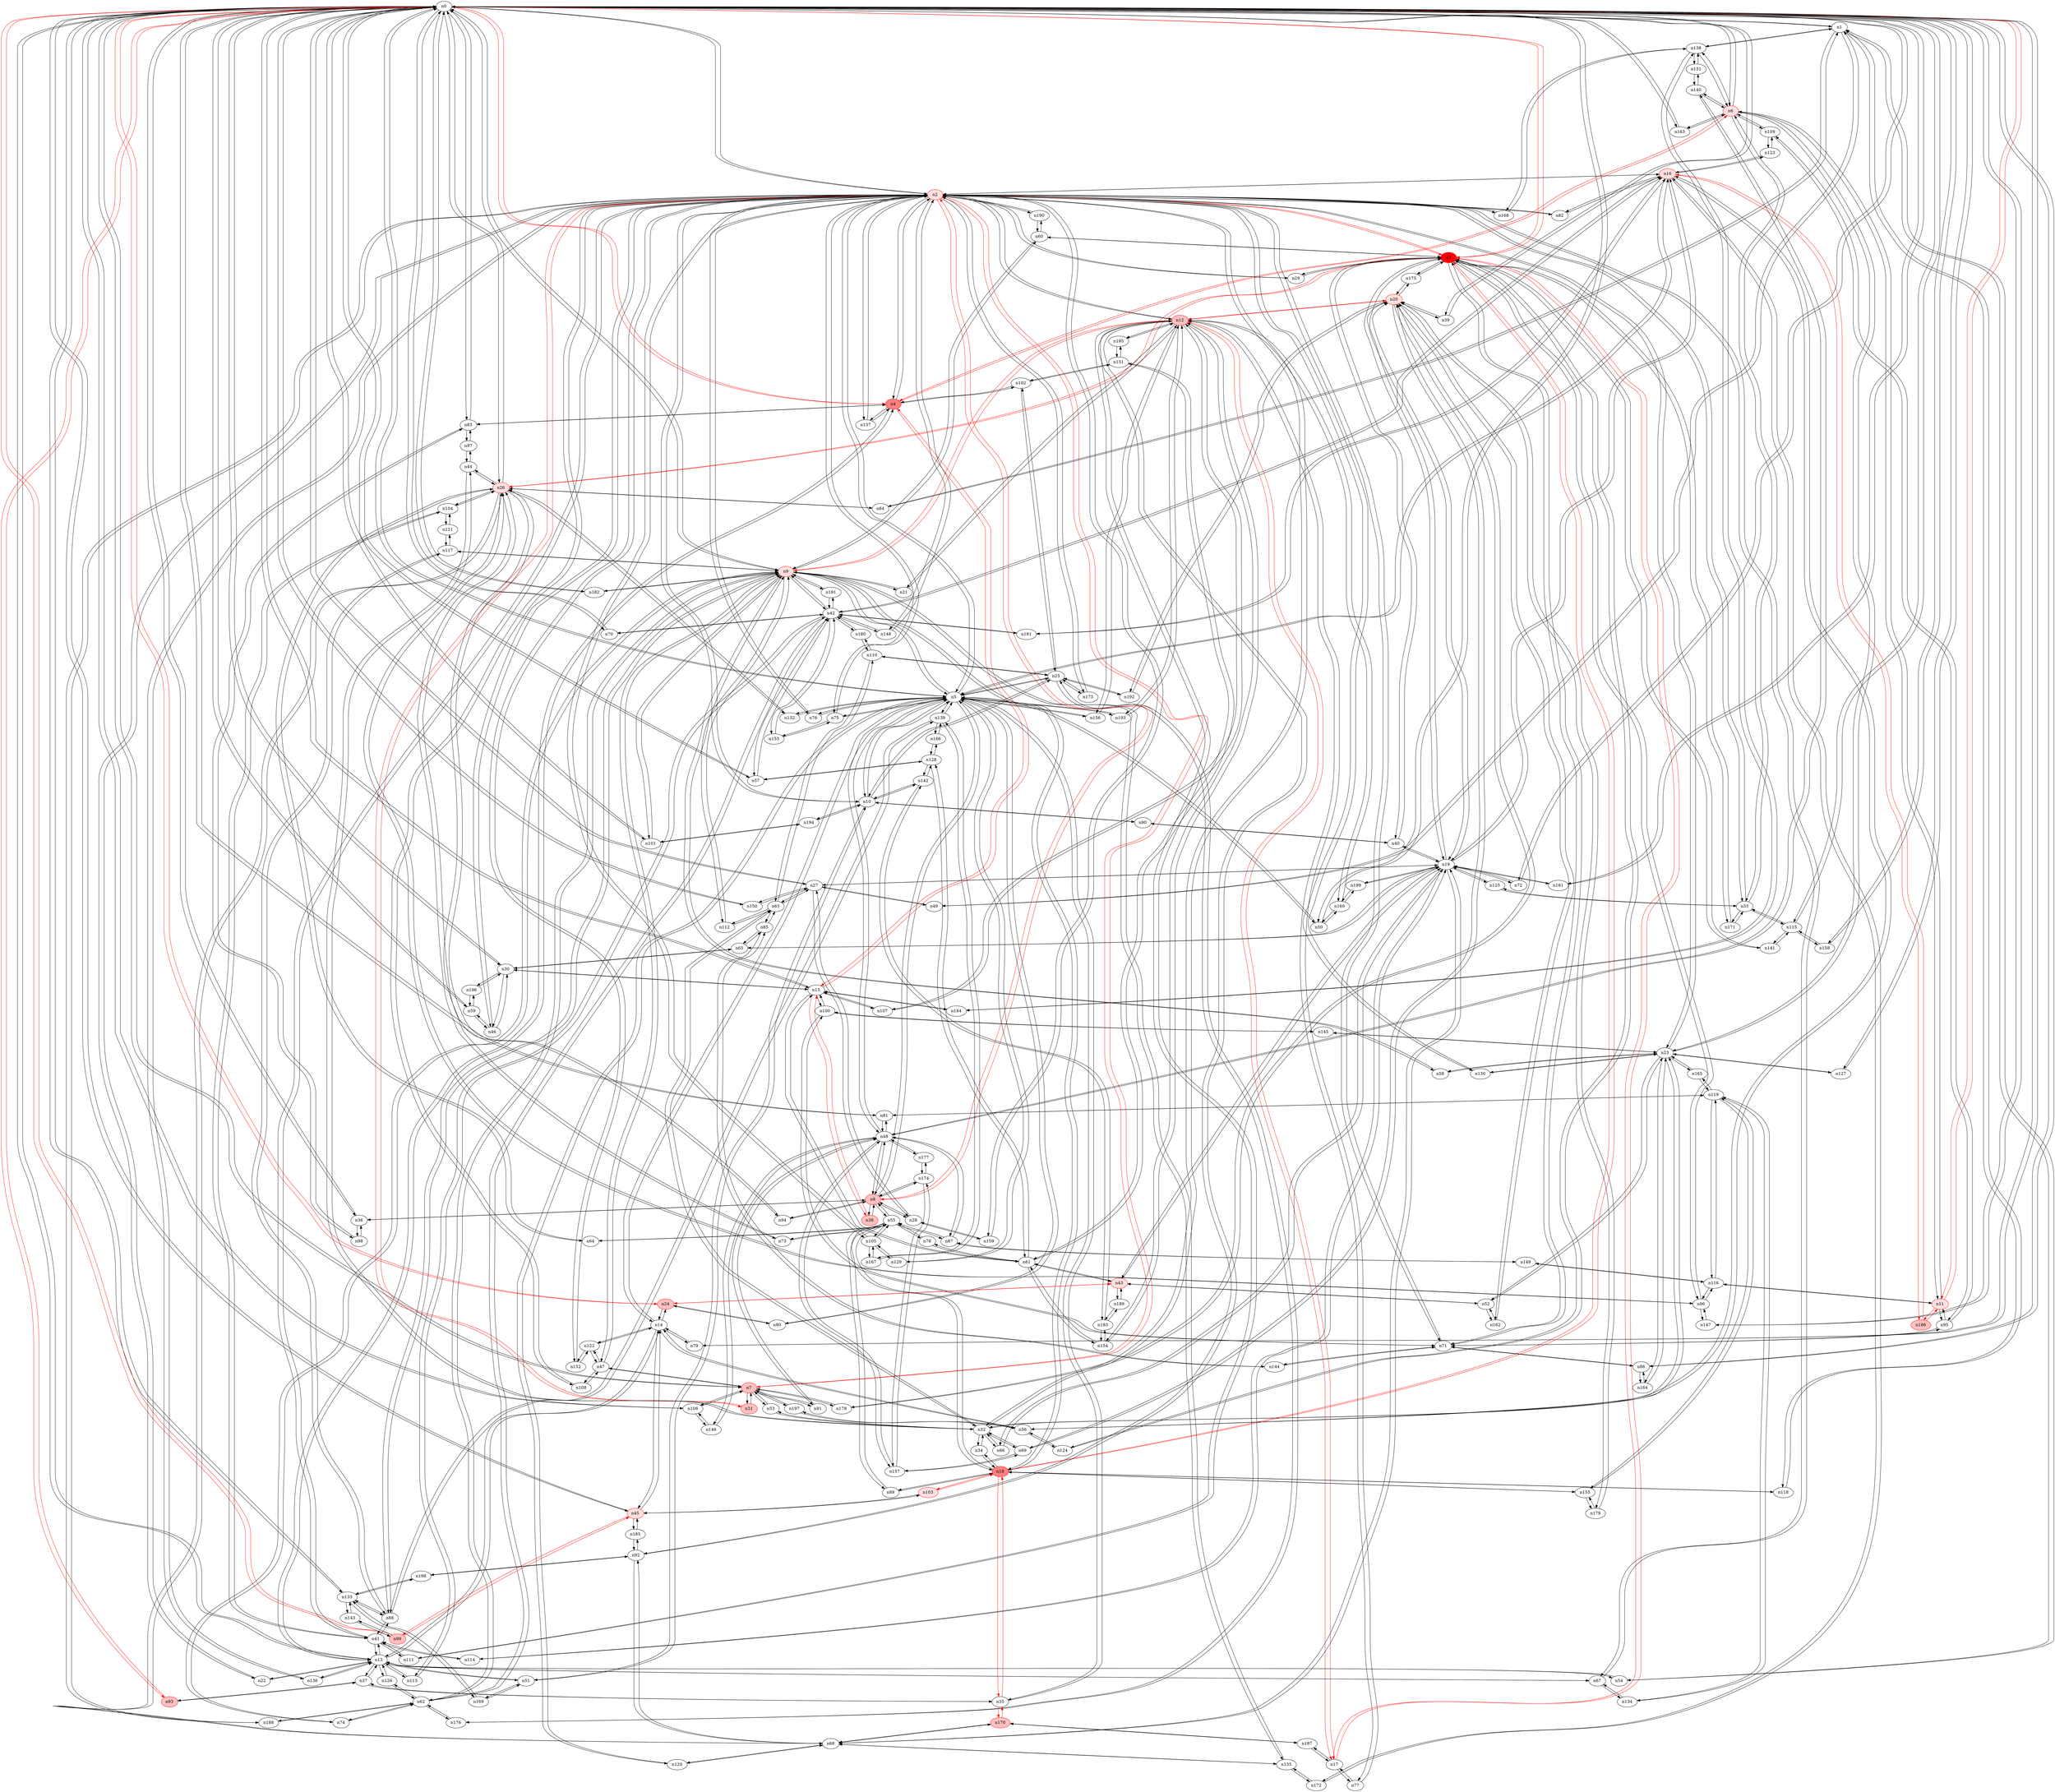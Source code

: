strict digraph {
n0 [type=switch];
n1 [type=switch];
n2 [type=host, color="#FF0000", style=filled, fillcolor="#FFE0E0"];
n3 [type=host, color="#FF0000", style=filled, fillcolor="#FF0000"];
n4 [type=host, color="#FF0000", style=filled, fillcolor="#FF8080"];
n5 [type=switch];
n6 [type=host, color="#FF0000", style=filled, fillcolor="#FFE0E0"];
n7 [type=host, color="#FF0000", style=filled, fillcolor="#FFC0C0"];
n9 [type=host, color="#FF0000", style=filled, fillcolor="#FFE0E0"];
n11 [type=host, color="#FF0000", style=filled, fillcolor="#FFE0E0"];
n13 [type=switch];
n15 [type=switch];
n24 [type=host, color="#FF0000", style=filled, fillcolor="#FFC0C0"];
n26 [type=host, color="#FF0000", style=filled, fillcolor="#FFE0E0"];
n27 [type=switch];
n30 [type=switch];
n36 [type=switch];
n39 [type=switch];
n45 [type=host, color="#FF0000", style=filled, fillcolor="#FFE0E0"];
n50 [type=switch];
n57 [type=switch];
n59 [type=switch];
n70 [type=switch];
n72 [type=switch];
n79 [type=switch];
n81 [type=switch];
n83 [type=switch];
n86 [type=switch];
n93 [type=host, color="#FF0000", style=filled, fillcolor="#FFC0C0"];
n99 [type=switch, color="#FF0000", style=filled, fillcolor="#FFC0C0"];
n101 [type=switch];
n106 [type=switch];
n115 [type=switch];
n127 [type=switch];
n133 [type=switch];
n147 [type=switch];
n150 [type=switch];
n158 [type=switch];
n161 [type=switch];
n163 [type=switch];
n182 [type=switch];
n49 [type=switch];
n54 [type=switch];
n84 [type=switch];
n118 [type=switch];
n138 [type=switch];
n8 [type=host, color="#FF0000", style=filled, fillcolor="#FFC0C0"];
n10 [type=switch];
n12 [type=switch, color="#FF0000", style=filled, fillcolor="#FFC0C0"];
n16 [type=host, color="#FF0000", style=filled, fillcolor="#FFE0E0"];
n22 [type=switch];
n23 [type=switch];
n29 [type=switch];
n31 [type=host, color="#FF0000", style=filled, fillcolor="#FFC0C0"];
n32 [type=switch];
n33 [type=switch];
n41 [type=switch];
n46 [type=switch];
n67 [type=switch];
n71 [type=switch];
n75 [type=switch];
n76 [type=switch];
n82 [type=switch];
n105 [type=switch];
n108 [type=switch];
n130 [type=switch];
n136 [type=switch];
n137 [type=switch];
n148 [type=switch];
n152 [type=switch];
n159 [type=switch];
n168 [type=switch];
n173 [type=switch];
n188 [type=switch];
n190 [type=switch];
n17 [type=switch];
n18 [type=host, color="#FF0000", style=filled, fillcolor="#FF8080"];
n19 [type=switch];
n40 [type=switch];
n60 [type=switch];
n96 [type=switch];
n124 [type=switch];
n141 [type=switch];
n171 [type=switch];
n175 [type=switch];
n102 [type=switch];
n14 [type=switch];
n25 [type=switch];
n35 [type=switch];
n48 [type=switch];
n80 [type=switch];
n120 [type=switch];
n129 [type=switch];
n132 [type=switch];
n139 [type=switch];
n156 [type=switch];
n193 [type=switch];
n109 [type=switch];
n140 [type=switch];
n47 [type=switch];
n53 [type=switch];
n91 [type=switch];
n178 [type=switch];
n197 [type=switch];
n28 [type=switch];
n38 [type=host, color="#FF0000", style=filled, fillcolor="#FFC0C0"];
n55 [type=switch];
n94 [type=switch];
n174 [type=switch];
n21 [type=switch];
n42 [type=switch];
n58 [type=switch];
n62 [type=switch];
n74 [type=switch];
n88 [type=switch];
n112 [type=switch];
n117 [type=switch];
n135 [type=switch];
n191 [type=switch];
n51 [type=switch];
n90 [type=switch];
n142 [type=switch];
n194 [type=switch];
n95 [type=switch];
n116 [type=switch];
n186 [type=switch, color="#FF0000", style=filled, fillcolor="#FFC0C0"];
n20 [type=host, color="#FF0000", style=filled, fillcolor="#FFE0E0"];
n77 [type=switch];
n92 [type=switch];
n107 [type=switch];
n111 [type=switch];
n154 [type=switch];
n160 [type=switch];
n195 [type=switch];
n37 [type=switch];
n113 [type=switch];
n126 [type=switch];
n56 [type=switch];
n122 [type=switch];
n61 [type=switch];
n100 [type=switch];
n184 [type=switch];
n123 [type=switch];
n172 [type=switch];
n181 [type=switch];
n187 [type=switch];
n34 [type=switch];
n89 [type=switch];
n103 [type=host, color="#FF0000", style=filled, fillcolor="#FFE0E0"];
n155 [type=switch];
n43 [type=host, color="#FF0000", style=filled, fillcolor="#FFE0E0"];
n65 [type=switch];
n66 [type=switch];
n68 [type=switch];
n114 [type=switch];
n125 [type=switch];
n199 [type=switch];
n69 [type=switch];
n162 [type=switch];
n179 [type=switch];
n192 [type=switch];
n52 [type=switch];
n145 [type=switch];
n164 [type=switch];
n165 [type=switch];
n110 [type=switch];
n176 [type=switch];
n44 [type=switch];
n64 [type=switch];
n73 [type=switch];
n104 [type=switch];
n63 [type=switch];
n196 [type=switch];
n170 [type=host, color="#FF0000", style=filled, fillcolor="#FFC0C0"];
n98 [type=switch];
n153 [type=switch];
n180 [type=switch];
n189 [type=switch];
n97 [type=switch];
n185 [type=switch];
n87 [type=switch];
n146 [type=switch];
n157 [type=switch];
n177 [type=switch];
n169 [type=switch];
n78 [type=switch];
n128 [type=switch];
n131 [type=switch];
n85 [type=switch];
n134 [type=switch];
n144 [type=switch];
n119 [type=switch];
n149 [type=switch];
n198 [type=switch];
n143 [type=switch];
n121 [type=switch];
n167 [type=switch];
n166 [type=switch];
n151 [type=switch];
n183 [type=switch];
n0 -> n1 [src_port=0, dst_port=0];
n0 -> n2 [src_port=0, dst_port=0];
n0 -> n3 [src_port=0, dst_port=0, color="#FF0000"];
n0 -> n4 [src_port=0, dst_port=0, color="#FF0000"];
n0 -> n5 [src_port=0, dst_port=0];
n0 -> n6 [src_port=0, dst_port=0];
n0 -> n7 [src_port=0, dst_port=0];
n0 -> n9 [src_port=0, dst_port=0];
n0 -> n11 [src_port=0, dst_port=0, color="#FF0000"];
n0 -> n13 [src_port=0, dst_port=0];
n0 -> n15 [src_port=0, dst_port=0];
n0 -> n24 [src_port=0, dst_port=0, color="#FF0000"];
n0 -> n26 [src_port=0, dst_port=0];
n0 -> n27 [src_port=0, dst_port=0];
n0 -> n30 [src_port=0, dst_port=0];
n0 -> n36 [src_port=0, dst_port=0];
n0 -> n39 [src_port=0, dst_port=0];
n0 -> n45 [src_port=0, dst_port=0];
n0 -> n50 [src_port=0, dst_port=0];
n0 -> n57 [src_port=0, dst_port=0];
n0 -> n59 [src_port=0, dst_port=0];
n0 -> n70 [src_port=0, dst_port=0];
n0 -> n72 [src_port=0, dst_port=0];
n0 -> n79 [src_port=0, dst_port=0];
n0 -> n81 [src_port=0, dst_port=0];
n0 -> n83 [src_port=0, dst_port=0];
n0 -> n86 [src_port=0, dst_port=0];
n0 -> n93 [src_port=0, dst_port=0, color="#FF0000"];
n0 -> n99 [src_port=0, dst_port=0, color="#FF0000"];
n0 -> n101 [src_port=0, dst_port=0];
n0 -> n106 [src_port=0, dst_port=0];
n0 -> n115 [src_port=0, dst_port=0];
n0 -> n127 [src_port=0, dst_port=0];
n0 -> n133 [src_port=0, dst_port=0];
n0 -> n147 [src_port=0, dst_port=0];
n0 -> n150 [src_port=0, dst_port=0];
n0 -> n158 [src_port=0, dst_port=0];
n0 -> n161 [src_port=0, dst_port=0];
n0 -> n163 [src_port=0, dst_port=0];
n0 -> n182 [src_port=0, dst_port=0];
n1 -> n0 [src_port=0, dst_port=0];
n1 -> n49 [src_port=0, dst_port=0];
n1 -> n54 [src_port=0, dst_port=0];
n1 -> n84 [src_port=0, dst_port=0];
n1 -> n118 [src_port=0, dst_port=0];
n1 -> n138 [src_port=0, dst_port=0];
n2 -> n0 [src_port=0, dst_port=0];
n2 -> n3 [src_port=0, dst_port=0, color="#FF0000"];
n2 -> n4 [src_port=0, dst_port=0];
n2 -> n5 [src_port=0, dst_port=0];
n2 -> n7 [src_port=0, dst_port=0, color="#FF0000"];
n2 -> n8 [src_port=0, dst_port=0, color="#FF0000"];
n2 -> n10 [src_port=0, dst_port=0];
n2 -> n12 [src_port=0, dst_port=0];
n2 -> n16 [src_port=0, dst_port=0];
n2 -> n22 [src_port=0, dst_port=0];
n2 -> n23 [src_port=0, dst_port=0];
n2 -> n29 [src_port=0, dst_port=0];
n2 -> n31 [src_port=0, dst_port=0, color="#FF0000"];
n2 -> n32 [src_port=0, dst_port=0];
n2 -> n33 [src_port=0, dst_port=0];
n2 -> n41 [src_port=0, dst_port=0];
n2 -> n46 [src_port=0, dst_port=0];
n2 -> n67 [src_port=0, dst_port=0];
n2 -> n71 [src_port=0, dst_port=0];
n2 -> n75 [src_port=0, dst_port=0];
n2 -> n76 [src_port=0, dst_port=0];
n2 -> n82 [src_port=0, dst_port=0];
n2 -> n105 [src_port=0, dst_port=0];
n2 -> n108 [src_port=0, dst_port=0];
n2 -> n130 [src_port=0, dst_port=0];
n2 -> n136 [src_port=0, dst_port=0];
n2 -> n137 [src_port=0, dst_port=0];
n2 -> n148 [src_port=0, dst_port=0];
n2 -> n152 [src_port=0, dst_port=0];
n2 -> n159 [src_port=0, dst_port=0];
n2 -> n168 [src_port=0, dst_port=0];
n2 -> n173 [src_port=0, dst_port=0];
n2 -> n188 [src_port=0, dst_port=0];
n2 -> n190 [src_port=0, dst_port=0];
n3 -> n0 [src_port=0, dst_port=0, color="#FF0000"];
n3 -> n2 [src_port=0, dst_port=0, color="#FF0000"];
n3 -> n26 [src_port=0, dst_port=0, color="#FF0000"];
n3 -> n29 [src_port=0, dst_port=0];
n3 -> n71 [src_port=0, dst_port=0];
n3 -> n17 [src_port=0, dst_port=0, color="#FF0000"];
n3 -> n18 [src_port=0, dst_port=0, color="#FF0000"];
n3 -> n19 [src_port=0, dst_port=0];
n3 -> n40 [src_port=0, dst_port=0];
n3 -> n60 [src_port=0, dst_port=0];
n3 -> n96 [src_port=0, dst_port=0];
n3 -> n124 [src_port=0, dst_port=0];
n3 -> n141 [src_port=0, dst_port=0];
n3 -> n171 [src_port=0, dst_port=0];
n3 -> n175 [src_port=0, dst_port=0];
n4 -> n0 [src_port=0, dst_port=0, color="#FF0000"];
n4 -> n2 [src_port=0, dst_port=0];
n4 -> n6 [src_port=0, dst_port=0, color="#FF0000"];
n4 -> n13 [src_port=0, dst_port=0];
n4 -> n15 [src_port=0, dst_port=0, color="#FF0000"];
n4 -> n83 [src_port=0, dst_port=0];
n4 -> n137 [src_port=0, dst_port=0];
n4 -> n102 [src_port=0, dst_port=0];
n5 -> n0 [src_port=0, dst_port=0];
n5 -> n2 [src_port=0, dst_port=0];
n5 -> n9 [src_port=0, dst_port=0];
n5 -> n50 [src_port=0, dst_port=0];
n5 -> n8 [src_port=0, dst_port=0];
n5 -> n10 [src_port=0, dst_port=0];
n5 -> n16 [src_port=0, dst_port=0];
n5 -> n75 [src_port=0, dst_port=0];
n5 -> n76 [src_port=0, dst_port=0];
n5 -> n14 [src_port=0, dst_port=0];
n5 -> n25 [src_port=0, dst_port=0];
n5 -> n35 [src_port=0, dst_port=0];
n5 -> n48 [src_port=0, dst_port=0];
n5 -> n80 [src_port=0, dst_port=0];
n5 -> n120 [src_port=0, dst_port=0];
n5 -> n129 [src_port=0, dst_port=0];
n5 -> n132 [src_port=0, dst_port=0];
n5 -> n139 [src_port=0, dst_port=0];
n5 -> n156 [src_port=0, dst_port=0];
n5 -> n193 [src_port=0, dst_port=0];
n6 -> n0 [src_port=0, dst_port=0];
n6 -> n4 [src_port=0, dst_port=0, color="#FF0000"];
n6 -> n11 [src_port=0, dst_port=0];
n6 -> n163 [src_port=0, dst_port=0];
n6 -> n138 [src_port=0, dst_port=0];
n6 -> n23 [src_port=0, dst_port=0];
n6 -> n33 [src_port=0, dst_port=0];
n6 -> n109 [src_port=0, dst_port=0];
n6 -> n140 [src_port=0, dst_port=0];
n7 -> n0 [src_port=0, dst_port=0];
n7 -> n2 [src_port=0, dst_port=0, color="#FF0000"];
n7 -> n106 [src_port=0, dst_port=0];
n7 -> n31 [src_port=0, dst_port=0];
n7 -> n47 [src_port=0, dst_port=0];
n7 -> n53 [src_port=0, dst_port=0];
n7 -> n91 [src_port=0, dst_port=0];
n7 -> n178 [src_port=0, dst_port=0];
n7 -> n197 [src_port=0, dst_port=0];
n9 -> n0 [src_port=0, dst_port=0];
n9 -> n5 [src_port=0, dst_port=0];
n9 -> n101 [src_port=0, dst_port=0];
n9 -> n182 [src_port=0, dst_port=0];
n9 -> n12 [src_port=0, dst_port=0, color="#FF0000"];
n9 -> n18 [src_port=0, dst_port=0];
n9 -> n60 [src_port=0, dst_port=0];
n9 -> n47 [src_port=0, dst_port=0];
n9 -> n21 [src_port=0, dst_port=0];
n9 -> n42 [src_port=0, dst_port=0];
n9 -> n58 [src_port=0, dst_port=0];
n9 -> n62 [src_port=0, dst_port=0];
n9 -> n74 [src_port=0, dst_port=0];
n9 -> n88 [src_port=0, dst_port=0];
n9 -> n112 [src_port=0, dst_port=0];
n9 -> n117 [src_port=0, dst_port=0];
n9 -> n135 [src_port=0, dst_port=0];
n9 -> n191 [src_port=0, dst_port=0];
n11 -> n0 [src_port=0, dst_port=0, color="#FF0000"];
n11 -> n6 [src_port=0, dst_port=0];
n11 -> n95 [src_port=0, dst_port=0];
n11 -> n116 [src_port=0, dst_port=0];
n11 -> n186 [src_port=0, dst_port=0, color="#FF0000"];
n13 -> n0 [src_port=0, dst_port=0];
n13 -> n4 [src_port=0, dst_port=0];
n13 -> n54 [src_port=0, dst_port=0];
n13 -> n22 [src_port=0, dst_port=0];
n13 -> n41 [src_port=0, dst_port=0];
n13 -> n67 [src_port=0, dst_port=0];
n13 -> n136 [src_port=0, dst_port=0];
n13 -> n14 [src_port=0, dst_port=0];
n13 -> n51 [src_port=0, dst_port=0];
n13 -> n37 [src_port=0, dst_port=0];
n13 -> n113 [src_port=0, dst_port=0];
n13 -> n126 [src_port=0, dst_port=0];
n15 -> n0 [src_port=0, dst_port=0];
n15 -> n4 [src_port=0, dst_port=0, color="#FF0000"];
n15 -> n30 [src_port=0, dst_port=0];
n15 -> n38 [src_port=0, dst_port=0, color="#FF0000"];
n15 -> n107 [src_port=0, dst_port=0];
n15 -> n61 [src_port=0, dst_port=0];
n15 -> n100 [src_port=0, dst_port=0];
n15 -> n184 [src_port=0, dst_port=0];
n24 -> n0 [src_port=0, dst_port=0, color="#FF0000"];
n24 -> n14 [src_port=0, dst_port=0];
n24 -> n80 [src_port=0, dst_port=0];
n24 -> n43 [src_port=0, dst_port=0, color="#FF0000"];
n26 -> n0 [src_port=0, dst_port=0];
n26 -> n3 [src_port=0, dst_port=0, color="#FF0000"];
n26 -> n84 [src_port=0, dst_port=0];
n26 -> n96 [src_port=0, dst_port=0];
n26 -> n132 [src_port=0, dst_port=0];
n26 -> n94 [src_port=0, dst_port=0];
n26 -> n68 [src_port=0, dst_port=0];
n26 -> n44 [src_port=0, dst_port=0];
n26 -> n64 [src_port=0, dst_port=0];
n26 -> n73 [src_port=0, dst_port=0];
n26 -> n104 [src_port=0, dst_port=0];
n27 -> n0 [src_port=0, dst_port=0];
n27 -> n150 [src_port=0, dst_port=0];
n27 -> n49 [src_port=0, dst_port=0];
n27 -> n19 [src_port=0, dst_port=0];
n27 -> n28 [src_port=0, dst_port=0];
n27 -> n63 [src_port=0, dst_port=0];
n30 -> n0 [src_port=0, dst_port=0];
n30 -> n15 [src_port=0, dst_port=0];
n30 -> n46 [src_port=0, dst_port=0];
n30 -> n65 [src_port=0, dst_port=0];
n30 -> n196 [src_port=0, dst_port=0];
n36 -> n0 [src_port=0, dst_port=0];
n36 -> n8 [src_port=0, dst_port=0];
n36 -> n98 [src_port=0, dst_port=0];
n39 -> n0 [src_port=0, dst_port=0];
n39 -> n20 [src_port=0, dst_port=0];
n45 -> n0 [src_port=0, dst_port=0];
n45 -> n99 [src_port=0, dst_port=0, color="#FF0000"];
n45 -> n14 [src_port=0, dst_port=0];
n45 -> n103 [src_port=0, dst_port=0];
n45 -> n185 [src_port=0, dst_port=0];
n50 -> n0 [src_port=0, dst_port=0];
n50 -> n5 [src_port=0, dst_port=0];
n50 -> n160 [src_port=0, dst_port=0];
n57 -> n0 [src_port=0, dst_port=0];
n57 -> n42 [src_port=0, dst_port=0];
n57 -> n128 [src_port=0, dst_port=0];
n59 -> n0 [src_port=0, dst_port=0];
n59 -> n46 [src_port=0, dst_port=0];
n59 -> n196 [src_port=0, dst_port=0];
n70 -> n0 [src_port=0, dst_port=0];
n70 -> n42 [src_port=0, dst_port=0];
n72 -> n0 [src_port=0, dst_port=0];
n72 -> n19 [src_port=0, dst_port=0];
n79 -> n0 [src_port=0, dst_port=0];
n79 -> n14 [src_port=0, dst_port=0];
n81 -> n0 [src_port=0, dst_port=0];
n81 -> n48 [src_port=0, dst_port=0];
n81 -> n119 [src_port=0, dst_port=0];
n83 -> n0 [src_port=0, dst_port=0];
n83 -> n4 [src_port=0, dst_port=0];
n83 -> n98 [src_port=0, dst_port=0];
n83 -> n97 [src_port=0, dst_port=0];
n86 -> n0 [src_port=0, dst_port=0];
n86 -> n71 [src_port=0, dst_port=0];
n86 -> n164 [src_port=0, dst_port=0];
n93 -> n0 [src_port=0, dst_port=0, color="#FF0000"];
n93 -> n37 [src_port=0, dst_port=0];
n99 -> n0 [src_port=0, dst_port=0, color="#FF0000"];
n99 -> n45 [src_port=0, dst_port=0, color="#FF0000"];
n99 -> n143 [src_port=0, dst_port=0];
n101 -> n0 [src_port=0, dst_port=0];
n101 -> n9 [src_port=0, dst_port=0];
n101 -> n194 [src_port=0, dst_port=0];
n106 -> n0 [src_port=0, dst_port=0];
n106 -> n7 [src_port=0, dst_port=0];
n106 -> n146 [src_port=0, dst_port=0];
n115 -> n0 [src_port=0, dst_port=0];
n115 -> n158 [src_port=0, dst_port=0];
n115 -> n33 [src_port=0, dst_port=0];
n115 -> n141 [src_port=0, dst_port=0];
n127 -> n0 [src_port=0, dst_port=0];
n127 -> n23 [src_port=0, dst_port=0];
n133 -> n0 [src_port=0, dst_port=0];
n133 -> n88 [src_port=0, dst_port=0];
n133 -> n169 [src_port=0, dst_port=0];
n133 -> n198 [src_port=0, dst_port=0];
n133 -> n143 [src_port=0, dst_port=0];
n147 -> n0 [src_port=0, dst_port=0];
n147 -> n96 [src_port=0, dst_port=0];
n150 -> n0 [src_port=0, dst_port=0];
n150 -> n27 [src_port=0, dst_port=0];
n158 -> n0 [src_port=0, dst_port=0];
n158 -> n115 [src_port=0, dst_port=0];
n161 -> n0 [src_port=0, dst_port=0];
n161 -> n19 [src_port=0, dst_port=0];
n163 -> n0 [src_port=0, dst_port=0];
n163 -> n6 [src_port=0, dst_port=0];
n182 -> n0 [src_port=0, dst_port=0];
n182 -> n9 [src_port=0, dst_port=0];
n49 -> n1 [src_port=0, dst_port=0];
n49 -> n27 [src_port=0, dst_port=0];
n54 -> n1 [src_port=0, dst_port=0];
n54 -> n13 [src_port=0, dst_port=0];
n84 -> n1 [src_port=0, dst_port=0];
n84 -> n26 [src_port=0, dst_port=0];
n118 -> n1 [src_port=0, dst_port=0];
n118 -> n18 [src_port=0, dst_port=0];
n138 -> n1 [src_port=0, dst_port=0];
n138 -> n6 [src_port=0, dst_port=0];
n138 -> n168 [src_port=0, dst_port=0];
n138 -> n184 [src_port=0, dst_port=0];
n138 -> n151 [src_port=0, dst_port=0];
n8 -> n2 [src_port=0, dst_port=0, color="#FF0000"];
n8 -> n5 [src_port=0, dst_port=0];
n8 -> n36 [src_port=0, dst_port=0];
n8 -> n48 [src_port=0, dst_port=0];
n8 -> n28 [src_port=0, dst_port=0];
n8 -> n38 [src_port=0, dst_port=0];
n8 -> n55 [src_port=0, dst_port=0];
n8 -> n94 [src_port=0, dst_port=0];
n8 -> n174 [src_port=0, dst_port=0];
n10 -> n2 [src_port=0, dst_port=0];
n10 -> n5 [src_port=0, dst_port=0];
n10 -> n25 [src_port=0, dst_port=0];
n10 -> n51 [src_port=0, dst_port=0];
n10 -> n90 [src_port=0, dst_port=0];
n10 -> n142 [src_port=0, dst_port=0];
n10 -> n194 [src_port=0, dst_port=0];
n12 -> n2 [src_port=0, dst_port=0];
n12 -> n9 [src_port=0, dst_port=0, color="#FF0000"];
n12 -> n17 [src_port=0, dst_port=0, color="#FF0000"];
n12 -> n156 [src_port=0, dst_port=0];
n12 -> n193 [src_port=0, dst_port=0];
n12 -> n21 [src_port=0, dst_port=0];
n12 -> n20 [src_port=0, dst_port=0, color="#FF0000"];
n12 -> n77 [src_port=0, dst_port=0];
n12 -> n92 [src_port=0, dst_port=0];
n12 -> n107 [src_port=0, dst_port=0];
n12 -> n111 [src_port=0, dst_port=0];
n12 -> n154 [src_port=0, dst_port=0];
n12 -> n160 [src_port=0, dst_port=0];
n12 -> n195 [src_port=0, dst_port=0];
n16 -> n2 [src_port=0, dst_port=0];
n16 -> n5 [src_port=0, dst_port=0];
n16 -> n32 [src_port=0, dst_port=0];
n16 -> n82 [src_port=0, dst_port=0];
n16 -> n19 [src_port=0, dst_port=0];
n16 -> n42 [src_port=0, dst_port=0];
n16 -> n186 [src_port=0, dst_port=0, color="#FF0000"];
n16 -> n123 [src_port=0, dst_port=0];
n16 -> n172 [src_port=0, dst_port=0];
n16 -> n181 [src_port=0, dst_port=0];
n22 -> n2 [src_port=0, dst_port=0];
n22 -> n13 [src_port=0, dst_port=0];
n23 -> n2 [src_port=0, dst_port=0];
n23 -> n6 [src_port=0, dst_port=0];
n23 -> n127 [src_port=0, dst_port=0];
n23 -> n130 [src_port=0, dst_port=0];
n23 -> n58 [src_port=0, dst_port=0];
n23 -> n56 [src_port=0, dst_port=0];
n23 -> n52 [src_port=0, dst_port=0];
n23 -> n145 [src_port=0, dst_port=0];
n23 -> n164 [src_port=0, dst_port=0];
n23 -> n165 [src_port=0, dst_port=0];
n29 -> n2 [src_port=0, dst_port=0];
n29 -> n3 [src_port=0, dst_port=0];
n31 -> n2 [src_port=0, dst_port=0, color="#FF0000"];
n31 -> n7 [src_port=0, dst_port=0];
n32 -> n2 [src_port=0, dst_port=0];
n32 -> n16 [src_port=0, dst_port=0];
n32 -> n53 [src_port=0, dst_port=0];
n32 -> n34 [src_port=0, dst_port=0];
n32 -> n66 [src_port=0, dst_port=0];
n32 -> n69 [src_port=0, dst_port=0];
n32 -> n44 [src_port=0, dst_port=0];
n32 -> n63 [src_port=0, dst_port=0];
n33 -> n2 [src_port=0, dst_port=0];
n33 -> n6 [src_port=0, dst_port=0];
n33 -> n115 [src_port=0, dst_port=0];
n33 -> n171 [src_port=0, dst_port=0];
n33 -> n125 [src_port=0, dst_port=0];
n41 -> n2 [src_port=0, dst_port=0];
n41 -> n13 [src_port=0, dst_port=0];
n41 -> n88 [src_port=0, dst_port=0];
n41 -> n111 [src_port=0, dst_port=0];
n41 -> n114 [src_port=0, dst_port=0];
n41 -> n104 [src_port=0, dst_port=0];
n46 -> n2 [src_port=0, dst_port=0];
n46 -> n30 [src_port=0, dst_port=0];
n46 -> n59 [src_port=0, dst_port=0];
n67 -> n2 [src_port=0, dst_port=0];
n67 -> n13 [src_port=0, dst_port=0];
n67 -> n134 [src_port=0, dst_port=0];
n71 -> n2 [src_port=0, dst_port=0];
n71 -> n3 [src_port=0, dst_port=0];
n71 -> n86 [src_port=0, dst_port=0];
n71 -> n95 [src_port=0, dst_port=0];
n71 -> n100 [src_port=0, dst_port=0];
n71 -> n144 [src_port=0, dst_port=0];
n75 -> n2 [src_port=0, dst_port=0];
n75 -> n5 [src_port=0, dst_port=0];
n75 -> n153 [src_port=0, dst_port=0];
n76 -> n2 [src_port=0, dst_port=0];
n76 -> n5 [src_port=0, dst_port=0];
n82 -> n2 [src_port=0, dst_port=0];
n82 -> n16 [src_port=0, dst_port=0];
n105 -> n2 [src_port=0, dst_port=0];
n105 -> n129 [src_port=0, dst_port=0];
n105 -> n55 [src_port=0, dst_port=0];
n105 -> n167 [src_port=0, dst_port=0];
n108 -> n2 [src_port=0, dst_port=0];
n108 -> n47 [src_port=0, dst_port=0];
n130 -> n2 [src_port=0, dst_port=0];
n130 -> n23 [src_port=0, dst_port=0];
n136 -> n2 [src_port=0, dst_port=0];
n136 -> n13 [src_port=0, dst_port=0];
n137 -> n2 [src_port=0, dst_port=0];
n137 -> n4 [src_port=0, dst_port=0];
n148 -> n2 [src_port=0, dst_port=0];
n148 -> n42 [src_port=0, dst_port=0];
n152 -> n2 [src_port=0, dst_port=0];
n152 -> n122 [src_port=0, dst_port=0];
n159 -> n2 [src_port=0, dst_port=0];
n159 -> n28 [src_port=0, dst_port=0];
n168 -> n2 [src_port=0, dst_port=0];
n168 -> n138 [src_port=0, dst_port=0];
n173 -> n2 [src_port=0, dst_port=0];
n173 -> n25 [src_port=0, dst_port=0];
n188 -> n2 [src_port=0, dst_port=0];
n188 -> n62 [src_port=0, dst_port=0];
n190 -> n2 [src_port=0, dst_port=0];
n190 -> n60 [src_port=0, dst_port=0];
n17 -> n3 [src_port=0, dst_port=0, color="#FF0000"];
n17 -> n12 [src_port=0, dst_port=0, color="#FF0000"];
n17 -> n77 [src_port=0, dst_port=0];
n17 -> n187 [src_port=0, dst_port=0];
n18 -> n3 [src_port=0, dst_port=0, color="#FF0000"];
n18 -> n9 [src_port=0, dst_port=0];
n18 -> n118 [src_port=0, dst_port=0];
n18 -> n35 [src_port=0, dst_port=0, color="#FF0000"];
n18 -> n55 [src_port=0, dst_port=0];
n18 -> n34 [src_port=0, dst_port=0];
n18 -> n89 [src_port=0, dst_port=0];
n18 -> n103 [src_port=0, dst_port=0, color="#FF0000"];
n18 -> n155 [src_port=0, dst_port=0];
n19 -> n3 [src_port=0, dst_port=0];
n19 -> n27 [src_port=0, dst_port=0];
n19 -> n72 [src_port=0, dst_port=0];
n19 -> n161 [src_port=0, dst_port=0];
n19 -> n16 [src_port=0, dst_port=0];
n19 -> n40 [src_port=0, dst_port=0];
n19 -> n20 [src_port=0, dst_port=0];
n19 -> n43 [src_port=0, dst_port=0];
n19 -> n65 [src_port=0, dst_port=0];
n19 -> n66 [src_port=0, dst_port=0];
n19 -> n68 [src_port=0, dst_port=0];
n19 -> n114 [src_port=0, dst_port=0];
n19 -> n125 [src_port=0, dst_port=0];
n19 -> n199 [src_port=0, dst_port=0];
n40 -> n3 [src_port=0, dst_port=0];
n40 -> n19 [src_port=0, dst_port=0];
n40 -> n90 [src_port=0, dst_port=0];
n60 -> n3 [src_port=0, dst_port=0];
n60 -> n9 [src_port=0, dst_port=0];
n60 -> n190 [src_port=0, dst_port=0];
n96 -> n3 [src_port=0, dst_port=0];
n96 -> n26 [src_port=0, dst_port=0];
n96 -> n147 [src_port=0, dst_port=0];
n96 -> n116 [src_port=0, dst_port=0];
n124 -> n3 [src_port=0, dst_port=0];
n124 -> n56 [src_port=0, dst_port=0];
n141 -> n3 [src_port=0, dst_port=0];
n141 -> n115 [src_port=0, dst_port=0];
n171 -> n3 [src_port=0, dst_port=0];
n171 -> n33 [src_port=0, dst_port=0];
n175 -> n3 [src_port=0, dst_port=0];
n175 -> n20 [src_port=0, dst_port=0];
n102 -> n4 [src_port=0, dst_port=0];
n102 -> n25 [src_port=0, dst_port=0];
n102 -> n131 [src_port=0, dst_port=0];
n14 -> n5 [src_port=0, dst_port=0];
n14 -> n13 [src_port=0, dst_port=0];
n14 -> n24 [src_port=0, dst_port=0];
n14 -> n45 [src_port=0, dst_port=0];
n14 -> n79 [src_port=0, dst_port=0];
n14 -> n56 [src_port=0, dst_port=0];
n14 -> n122 [src_port=0, dst_port=0];
n25 -> n5 [src_port=0, dst_port=0];
n25 -> n10 [src_port=0, dst_port=0];
n25 -> n173 [src_port=0, dst_port=0];
n25 -> n102 [src_port=0, dst_port=0];
n25 -> n192 [src_port=0, dst_port=0];
n25 -> n110 [src_port=0, dst_port=0];
n25 -> n176 [src_port=0, dst_port=0];
n35 -> n5 [src_port=0, dst_port=0];
n35 -> n18 [src_port=0, dst_port=0, color="#FF0000"];
n35 -> n37 [src_port=0, dst_port=0];
n35 -> n170 [src_port=0, dst_port=0, color="#FF0000"];
n48 -> n5 [src_port=0, dst_port=0];
n48 -> n81 [src_port=0, dst_port=0];
n48 -> n8 [src_port=0, dst_port=0];
n48 -> n140 [src_port=0, dst_port=0];
n48 -> n91 [src_port=0, dst_port=0];
n48 -> n87 [src_port=0, dst_port=0];
n48 -> n146 [src_port=0, dst_port=0];
n48 -> n157 [src_port=0, dst_port=0];
n48 -> n177 [src_port=0, dst_port=0];
n80 -> n5 [src_port=0, dst_port=0];
n80 -> n24 [src_port=0, dst_port=0];
n120 -> n5 [src_port=0, dst_port=0];
n120 -> n68 [src_port=0, dst_port=0];
n129 -> n5 [src_port=0, dst_port=0];
n129 -> n105 [src_port=0, dst_port=0];
n132 -> n5 [src_port=0, dst_port=0];
n132 -> n26 [src_port=0, dst_port=0];
n139 -> n5 [src_port=0, dst_port=0];
n139 -> n88 [src_port=0, dst_port=0];
n139 -> n167 [src_port=0, dst_port=0];
n139 -> n166 [src_port=0, dst_port=0];
n156 -> n5 [src_port=0, dst_port=0];
n156 -> n12 [src_port=0, dst_port=0];
n193 -> n5 [src_port=0, dst_port=0];
n193 -> n12 [src_port=0, dst_port=0];
n109 -> n6 [src_port=0, dst_port=0];
n109 -> n95 [src_port=0, dst_port=0];
n109 -> n123 [src_port=0, dst_port=0];
n140 -> n6 [src_port=0, dst_port=0];
n140 -> n48 [src_port=0, dst_port=0];
n140 -> n151 [src_port=0, dst_port=0];
n47 -> n7 [src_port=0, dst_port=0];
n47 -> n9 [src_port=0, dst_port=0];
n47 -> n108 [src_port=0, dst_port=0];
n47 -> n122 [src_port=0, dst_port=0];
n53 -> n7 [src_port=0, dst_port=0];
n53 -> n32 [src_port=0, dst_port=0];
n91 -> n7 [src_port=0, dst_port=0];
n91 -> n48 [src_port=0, dst_port=0];
n178 -> n7 [src_port=0, dst_port=0];
n178 -> n20 [src_port=0, dst_port=0];
n197 -> n7 [src_port=0, dst_port=0];
n197 -> n56 [src_port=0, dst_port=0];
n28 -> n27 [src_port=0, dst_port=0];
n28 -> n8 [src_port=0, dst_port=0];
n28 -> n159 [src_port=0, dst_port=0];
n38 -> n15 [src_port=0, dst_port=0, color="#FF0000"];
n38 -> n8 [src_port=0, dst_port=0];
n55 -> n8 [src_port=0, dst_port=0];
n55 -> n105 [src_port=0, dst_port=0];
n55 -> n18 [src_port=0, dst_port=0];
n55 -> n89 [src_port=0, dst_port=0];
n55 -> n64 [src_port=0, dst_port=0];
n55 -> n73 [src_port=0, dst_port=0];
n55 -> n87 [src_port=0, dst_port=0];
n55 -> n78 [src_port=0, dst_port=0];
n94 -> n26 [src_port=0, dst_port=0];
n94 -> n8 [src_port=0, dst_port=0];
n174 -> n8 [src_port=0, dst_port=0];
n174 -> n157 [src_port=0, dst_port=0];
n174 -> n177 [src_port=0, dst_port=0];
n21 -> n9 [src_port=0, dst_port=0];
n21 -> n12 [src_port=0, dst_port=0];
n42 -> n9 [src_port=0, dst_port=0];
n42 -> n57 [src_port=0, dst_port=0];
n42 -> n70 [src_port=0, dst_port=0];
n42 -> n16 [src_port=0, dst_port=0];
n42 -> n148 [src_port=0, dst_port=0];
n42 -> n62 [src_port=0, dst_port=0];
n42 -> n191 [src_port=0, dst_port=0];
n42 -> n113 [src_port=0, dst_port=0];
n42 -> n181 [src_port=0, dst_port=0];
n42 -> n153 [src_port=0, dst_port=0];
n42 -> n180 [src_port=0, dst_port=0];
n58 -> n9 [src_port=0, dst_port=0];
n58 -> n23 [src_port=0, dst_port=0];
n62 -> n9 [src_port=0, dst_port=0];
n62 -> n188 [src_port=0, dst_port=0];
n62 -> n42 [src_port=0, dst_port=0];
n62 -> n74 [src_port=0, dst_port=0];
n62 -> n126 [src_port=0, dst_port=0];
n62 -> n176 [src_port=0, dst_port=0];
n74 -> n9 [src_port=0, dst_port=0];
n74 -> n62 [src_port=0, dst_port=0];
n88 -> n9 [src_port=0, dst_port=0];
n88 -> n133 [src_port=0, dst_port=0];
n88 -> n41 [src_port=0, dst_port=0];
n88 -> n139 [src_port=0, dst_port=0];
n88 -> n117 [src_port=0, dst_port=0];
n112 -> n9 [src_port=0, dst_port=0];
n112 -> n63 [src_port=0, dst_port=0];
n117 -> n9 [src_port=0, dst_port=0];
n117 -> n88 [src_port=0, dst_port=0];
n117 -> n121 [src_port=0, dst_port=0];
n135 -> n9 [src_port=0, dst_port=0];
n135 -> n172 [src_port=0, dst_port=0];
n135 -> n68 [src_port=0, dst_port=0];
n191 -> n9 [src_port=0, dst_port=0];
n191 -> n42 [src_port=0, dst_port=0];
n51 -> n13 [src_port=0, dst_port=0];
n51 -> n10 [src_port=0, dst_port=0];
n51 -> n169 [src_port=0, dst_port=0];
n90 -> n10 [src_port=0, dst_port=0];
n90 -> n40 [src_port=0, dst_port=0];
n142 -> n10 [src_port=0, dst_port=0];
n142 -> n128 [src_port=0, dst_port=0];
n142 -> n183 [src_port=0, dst_port=0];
n194 -> n101 [src_port=0, dst_port=0];
n194 -> n10 [src_port=0, dst_port=0];
n95 -> n11 [src_port=0, dst_port=0];
n95 -> n71 [src_port=0, dst_port=0];
n95 -> n109 [src_port=0, dst_port=0];
n116 -> n11 [src_port=0, dst_port=0];
n116 -> n96 [src_port=0, dst_port=0];
n116 -> n119 [src_port=0, dst_port=0];
n116 -> n149 [src_port=0, dst_port=0];
n186 -> n11 [src_port=0, dst_port=0, color="#FF0000"];
n186 -> n16 [src_port=0, dst_port=0, color="#FF0000"];
n20 -> n39 [src_port=0, dst_port=0];
n20 -> n12 [src_port=0, dst_port=0, color="#FF0000"];
n20 -> n19 [src_port=0, dst_port=0];
n20 -> n175 [src_port=0, dst_port=0];
n20 -> n178 [src_port=0, dst_port=0];
n20 -> n69 [src_port=0, dst_port=0];
n20 -> n162 [src_port=0, dst_port=0];
n20 -> n179 [src_port=0, dst_port=0];
n20 -> n192 [src_port=0, dst_port=0];
n77 -> n12 [src_port=0, dst_port=0];
n77 -> n17 [src_port=0, dst_port=0];
n92 -> n12 [src_port=0, dst_port=0];
n92 -> n68 [src_port=0, dst_port=0];
n92 -> n185 [src_port=0, dst_port=0];
n92 -> n198 [src_port=0, dst_port=0];
n107 -> n15 [src_port=0, dst_port=0];
n107 -> n12 [src_port=0, dst_port=0];
n111 -> n12 [src_port=0, dst_port=0];
n111 -> n41 [src_port=0, dst_port=0];
n154 -> n12 [src_port=0, dst_port=0];
n154 -> n61 [src_port=0, dst_port=0];
n154 -> n183 [src_port=0, dst_port=0];
n160 -> n50 [src_port=0, dst_port=0];
n160 -> n12 [src_port=0, dst_port=0];
n160 -> n199 [src_port=0, dst_port=0];
n195 -> n12 [src_port=0, dst_port=0];
n195 -> n131 [src_port=0, dst_port=0];
n37 -> n13 [src_port=0, dst_port=0];
n37 -> n93 [src_port=0, dst_port=0];
n37 -> n35 [src_port=0, dst_port=0];
n113 -> n13 [src_port=0, dst_port=0];
n113 -> n42 [src_port=0, dst_port=0];
n126 -> n13 [src_port=0, dst_port=0];
n126 -> n62 [src_port=0, dst_port=0];
n56 -> n23 [src_port=0, dst_port=0];
n56 -> n124 [src_port=0, dst_port=0];
n56 -> n14 [src_port=0, dst_port=0];
n56 -> n197 [src_port=0, dst_port=0];
n122 -> n152 [src_port=0, dst_port=0];
n122 -> n14 [src_port=0, dst_port=0];
n122 -> n47 [src_port=0, dst_port=0];
n61 -> n15 [src_port=0, dst_port=0];
n61 -> n154 [src_port=0, dst_port=0];
n61 -> n43 [src_port=0, dst_port=0];
n61 -> n78 [src_port=0, dst_port=0];
n61 -> n128 [src_port=0, dst_port=0];
n61 -> n131 [src_port=0, dst_port=0];
n100 -> n15 [src_port=0, dst_port=0];
n100 -> n71 [src_port=0, dst_port=0];
n100 -> n145 [src_port=0, dst_port=0];
n184 -> n15 [src_port=0, dst_port=0];
n184 -> n138 [src_port=0, dst_port=0];
n123 -> n16 [src_port=0, dst_port=0];
n123 -> n109 [src_port=0, dst_port=0];
n172 -> n16 [src_port=0, dst_port=0];
n172 -> n135 [src_port=0, dst_port=0];
n181 -> n16 [src_port=0, dst_port=0];
n181 -> n42 [src_port=0, dst_port=0];
n187 -> n17 [src_port=0, dst_port=0];
n187 -> n170 [src_port=0, dst_port=0];
n34 -> n32 [src_port=0, dst_port=0];
n34 -> n18 [src_port=0, dst_port=0];
n89 -> n18 [src_port=0, dst_port=0];
n89 -> n55 [src_port=0, dst_port=0];
n103 -> n45 [src_port=0, dst_port=0];
n103 -> n18 [src_port=0, dst_port=0, color="#FF0000"];
n155 -> n18 [src_port=0, dst_port=0];
n155 -> n179 [src_port=0, dst_port=0];
n155 -> n119 [src_port=0, dst_port=0];
n43 -> n24 [src_port=0, dst_port=0, color="#FF0000"];
n43 -> n19 [src_port=0, dst_port=0];
n43 -> n61 [src_port=0, dst_port=0];
n43 -> n52 [src_port=0, dst_port=0];
n43 -> n189 [src_port=0, dst_port=0];
n65 -> n30 [src_port=0, dst_port=0];
n65 -> n19 [src_port=0, dst_port=0];
n65 -> n85 [src_port=0, dst_port=0];
n66 -> n32 [src_port=0, dst_port=0];
n66 -> n19 [src_port=0, dst_port=0];
n68 -> n26 [src_port=0, dst_port=0];
n68 -> n19 [src_port=0, dst_port=0];
n68 -> n120 [src_port=0, dst_port=0];
n68 -> n135 [src_port=0, dst_port=0];
n68 -> n92 [src_port=0, dst_port=0];
n68 -> n170 [src_port=0, dst_port=0];
n114 -> n41 [src_port=0, dst_port=0];
n114 -> n19 [src_port=0, dst_port=0];
n125 -> n33 [src_port=0, dst_port=0];
n125 -> n19 [src_port=0, dst_port=0];
n199 -> n19 [src_port=0, dst_port=0];
n199 -> n160 [src_port=0, dst_port=0];
n69 -> n32 [src_port=0, dst_port=0];
n69 -> n20 [src_port=0, dst_port=0];
n69 -> n157 [src_port=0, dst_port=0];
n162 -> n20 [src_port=0, dst_port=0];
n162 -> n52 [src_port=0, dst_port=0];
n179 -> n20 [src_port=0, dst_port=0];
n179 -> n155 [src_port=0, dst_port=0];
n192 -> n25 [src_port=0, dst_port=0];
n192 -> n20 [src_port=0, dst_port=0];
n52 -> n23 [src_port=0, dst_port=0];
n52 -> n43 [src_port=0, dst_port=0];
n52 -> n162 [src_port=0, dst_port=0];
n145 -> n23 [src_port=0, dst_port=0];
n145 -> n100 [src_port=0, dst_port=0];
n164 -> n86 [src_port=0, dst_port=0];
n164 -> n23 [src_port=0, dst_port=0];
n165 -> n23 [src_port=0, dst_port=0];
n165 -> n119 [src_port=0, dst_port=0];
n110 -> n25 [src_port=0, dst_port=0];
n110 -> n63 [src_port=0, dst_port=0];
n110 -> n180 [src_port=0, dst_port=0];
n176 -> n25 [src_port=0, dst_port=0];
n176 -> n62 [src_port=0, dst_port=0];
n44 -> n26 [src_port=0, dst_port=0];
n44 -> n32 [src_port=0, dst_port=0];
n44 -> n97 [src_port=0, dst_port=0];
n64 -> n26 [src_port=0, dst_port=0];
n64 -> n55 [src_port=0, dst_port=0];
n73 -> n26 [src_port=0, dst_port=0];
n73 -> n55 [src_port=0, dst_port=0];
n104 -> n26 [src_port=0, dst_port=0];
n104 -> n41 [src_port=0, dst_port=0];
n104 -> n121 [src_port=0, dst_port=0];
n63 -> n27 [src_port=0, dst_port=0];
n63 -> n32 [src_port=0, dst_port=0];
n63 -> n112 [src_port=0, dst_port=0];
n63 -> n110 [src_port=0, dst_port=0];
n63 -> n85 [src_port=0, dst_port=0];
n196 -> n30 [src_port=0, dst_port=0];
n196 -> n59 [src_port=0, dst_port=0];
n170 -> n35 [src_port=0, dst_port=0, color="#FF0000"];
n170 -> n187 [src_port=0, dst_port=0];
n170 -> n68 [src_port=0, dst_port=0];
n98 -> n36 [src_port=0, dst_port=0];
n98 -> n83 [src_port=0, dst_port=0];
n153 -> n75 [src_port=0, dst_port=0];
n153 -> n42 [src_port=0, dst_port=0];
n180 -> n42 [src_port=0, dst_port=0];
n180 -> n110 [src_port=0, dst_port=0];
n189 -> n43 [src_port=0, dst_port=0];
n189 -> n183 [src_port=0, dst_port=0];
n97 -> n83 [src_port=0, dst_port=0];
n97 -> n44 [src_port=0, dst_port=0];
n185 -> n45 [src_port=0, dst_port=0];
n185 -> n92 [src_port=0, dst_port=0];
n87 -> n48 [src_port=0, dst_port=0];
n87 -> n55 [src_port=0, dst_port=0];
n87 -> n149 [src_port=0, dst_port=0];
n146 -> n106 [src_port=0, dst_port=0];
n146 -> n48 [src_port=0, dst_port=0];
n157 -> n48 [src_port=0, dst_port=0];
n157 -> n174 [src_port=0, dst_port=0];
n157 -> n69 [src_port=0, dst_port=0];
n177 -> n48 [src_port=0, dst_port=0];
n177 -> n174 [src_port=0, dst_port=0];
n169 -> n133 [src_port=0, dst_port=0];
n169 -> n51 [src_port=0, dst_port=0];
n78 -> n55 [src_port=0, dst_port=0];
n78 -> n61 [src_port=0, dst_port=0];
n128 -> n57 [src_port=0, dst_port=0];
n128 -> n142 [src_port=0, dst_port=0];
n128 -> n61 [src_port=0, dst_port=0];
n128 -> n166 [src_port=0, dst_port=0];
n131 -> n102 [src_port=0, dst_port=0];
n131 -> n195 [src_port=0, dst_port=0];
n131 -> n61 [src_port=0, dst_port=0];
n85 -> n65 [src_port=0, dst_port=0];
n85 -> n63 [src_port=0, dst_port=0];
n85 -> n144 [src_port=0, dst_port=0];
n134 -> n67 [src_port=0, dst_port=0];
n134 -> n119 [src_port=0, dst_port=0];
n144 -> n71 [src_port=0, dst_port=0];
n144 -> n85 [src_port=0, dst_port=0];
n119 -> n81 [src_port=0, dst_port=0];
n119 -> n116 [src_port=0, dst_port=0];
n119 -> n155 [src_port=0, dst_port=0];
n119 -> n165 [src_port=0, dst_port=0];
n119 -> n134 [src_port=0, dst_port=0];
n149 -> n116 [src_port=0, dst_port=0];
n149 -> n87 [src_port=0, dst_port=0];
n198 -> n133 [src_port=0, dst_port=0];
n198 -> n92 [src_port=0, dst_port=0];
n143 -> n99 [src_port=0, dst_port=0];
n143 -> n133 [src_port=0, dst_port=0];
n121 -> n117 [src_port=0, dst_port=0];
n121 -> n104 [src_port=0, dst_port=0];
n167 -> n105 [src_port=0, dst_port=0];
n167 -> n139 [src_port=0, dst_port=0];
n166 -> n139 [src_port=0, dst_port=0];
n166 -> n128 [src_port=0, dst_port=0];
n151 -> n138 [src_port=0, dst_port=0];
n151 -> n140 [src_port=0, dst_port=0];
n183 -> n142 [src_port=0, dst_port=0];
n183 -> n154 [src_port=0, dst_port=0];
n183 -> n189 [src_port=0, dst_port=0];
}
